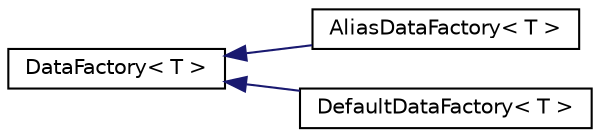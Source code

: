 digraph "Graphical Class Hierarchy"
{
  edge [fontname="Helvetica",fontsize="10",labelfontname="Helvetica",labelfontsize="10"];
  node [fontname="Helvetica",fontsize="10",shape=record];
  rankdir="LR";
  Node0 [label="DataFactory\< T \>",height=0.2,width=0.4,color="black", fillcolor="white", style="filled",URL="$classDataFactory.html",tooltip="Factory object to data members of a BoxLayoutData container. "];
  Node0 -> Node1 [dir="back",color="midnightblue",fontsize="10",style="solid",fontname="Helvetica"];
  Node1 [label="AliasDataFactory\< T \>",height=0.2,width=0.4,color="black", fillcolor="white", style="filled",URL="$classAliasDataFactory.html"];
  Node0 -> Node2 [dir="back",color="midnightblue",fontsize="10",style="solid",fontname="Helvetica"];
  Node2 [label="DefaultDataFactory\< T \>",height=0.2,width=0.4,color="black", fillcolor="white", style="filled",URL="$classDefaultDataFactory.html",tooltip="Factory object to data members of a BoxLayoutData container. "];
}
